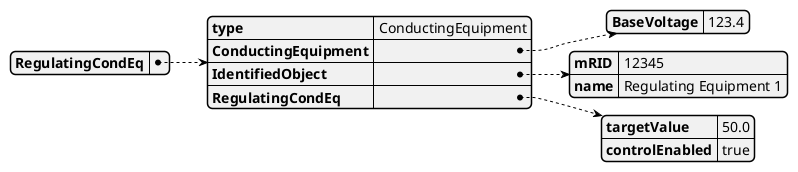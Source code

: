 @startjson
{
  "RegulatingCondEq": {
    "type": "ConductingEquipment",
    "ConductingEquipment": {
      "BaseVoltage": "123.4"
    },
    "IdentifiedObject": {
      "mRID": "12345",
      "name": "Regulating Equipment 1"
    },
    "RegulatingCondEq": {
      "targetValue": "50.0",
      "controlEnabled": "true"
    }
  }
}
@endjson
